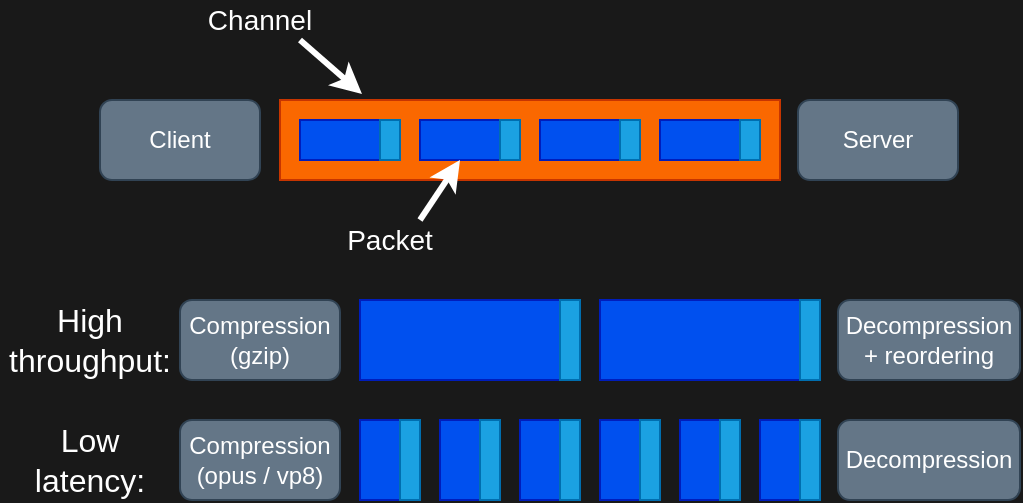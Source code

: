 <mxfile version="12.2.6" type="device" pages="1"><diagram id="EqYDvZ5PVJndbxkUcBEP" name="Page-1"><mxGraphModel dx="772" dy="514" grid="1" gridSize="10" guides="1" tooltips="1" connect="1" arrows="1" fold="1" page="1" pageScale="1" pageWidth="850" pageHeight="1100" background="#191919" math="0" shadow="0"><root><mxCell id="0"/><mxCell id="1" parent="0"/><mxCell id="OvQtA2lafo5px3Sh8ijn-1" value="Client" style="rounded=1;whiteSpace=wrap;html=1;fillColor=#647687;strokeColor=#314354;fontColor=#ffffff;" vertex="1" parent="1"><mxGeometry x="120" y="80" width="80" height="40" as="geometry"/></mxCell><mxCell id="OvQtA2lafo5px3Sh8ijn-2" value="Server" style="rounded=1;whiteSpace=wrap;html=1;fillColor=#647687;strokeColor=#314354;fontColor=#ffffff;" vertex="1" parent="1"><mxGeometry x="469" y="80" width="80" height="40" as="geometry"/></mxCell><mxCell id="OvQtA2lafo5px3Sh8ijn-4" value="" style="rounded=0;whiteSpace=wrap;html=1;fillColor=#fa6800;strokeColor=#C73500;fontColor=#ffffff;" vertex="1" parent="1"><mxGeometry x="210" y="80" width="250" height="40" as="geometry"/></mxCell><mxCell id="OvQtA2lafo5px3Sh8ijn-6" value="" style="rounded=0;whiteSpace=wrap;html=1;fillColor=#0050ef;strokeColor=#001DBC;fontColor=#ffffff;" vertex="1" parent="1"><mxGeometry x="250" y="180" width="100" height="40" as="geometry"/></mxCell><mxCell id="OvQtA2lafo5px3Sh8ijn-7" value="" style="rounded=0;whiteSpace=wrap;html=1;fillColor=#1ba1e2;strokeColor=#006EAF;fontColor=#ffffff;" vertex="1" parent="1"><mxGeometry x="350" y="180" width="10" height="40" as="geometry"/></mxCell><mxCell id="OvQtA2lafo5px3Sh8ijn-8" value="" style="rounded=0;whiteSpace=wrap;html=1;fillColor=#0050ef;strokeColor=#001DBC;fontColor=#ffffff;" vertex="1" parent="1"><mxGeometry x="220" y="90" width="40" height="20" as="geometry"/></mxCell><mxCell id="OvQtA2lafo5px3Sh8ijn-9" value="" style="rounded=0;whiteSpace=wrap;html=1;fillColor=#1ba1e2;strokeColor=#006EAF;fontColor=#ffffff;" vertex="1" parent="1"><mxGeometry x="260" y="90" width="10" height="20" as="geometry"/></mxCell><mxCell id="OvQtA2lafo5px3Sh8ijn-10" value="" style="rounded=0;whiteSpace=wrap;html=1;fillColor=#0050ef;strokeColor=#001DBC;fontColor=#ffffff;" vertex="1" parent="1"><mxGeometry x="280" y="90" width="40" height="20" as="geometry"/></mxCell><mxCell id="OvQtA2lafo5px3Sh8ijn-11" value="" style="rounded=0;whiteSpace=wrap;html=1;fillColor=#1ba1e2;strokeColor=#006EAF;fontColor=#ffffff;" vertex="1" parent="1"><mxGeometry x="320" y="90" width="10" height="20" as="geometry"/></mxCell><mxCell id="OvQtA2lafo5px3Sh8ijn-12" value="" style="rounded=0;whiteSpace=wrap;html=1;fillColor=#0050ef;strokeColor=#001DBC;fontColor=#ffffff;" vertex="1" parent="1"><mxGeometry x="340" y="90" width="40" height="20" as="geometry"/></mxCell><mxCell id="OvQtA2lafo5px3Sh8ijn-13" value="" style="rounded=0;whiteSpace=wrap;html=1;fillColor=#1ba1e2;strokeColor=#006EAF;fontColor=#ffffff;" vertex="1" parent="1"><mxGeometry x="380" y="90" width="10" height="20" as="geometry"/></mxCell><mxCell id="OvQtA2lafo5px3Sh8ijn-14" value="" style="rounded=0;whiteSpace=wrap;html=1;fillColor=#0050ef;strokeColor=#001DBC;fontColor=#ffffff;" vertex="1" parent="1"><mxGeometry x="400" y="90" width="40" height="20" as="geometry"/></mxCell><mxCell id="OvQtA2lafo5px3Sh8ijn-15" value="" style="rounded=0;whiteSpace=wrap;html=1;fillColor=#1ba1e2;strokeColor=#006EAF;fontColor=#ffffff;" vertex="1" parent="1"><mxGeometry x="440" y="90" width="10" height="20" as="geometry"/></mxCell><mxCell id="OvQtA2lafo5px3Sh8ijn-16" value="" style="endArrow=classic;html=1;strokeWidth=3;strokeColor=#FFFFFF;entryX=0.164;entryY=-0.075;entryDx=0;entryDy=0;entryPerimeter=0;" edge="1" parent="1" target="OvQtA2lafo5px3Sh8ijn-4"><mxGeometry width="50" height="50" relative="1" as="geometry"><mxPoint x="220" y="50" as="sourcePoint"/><mxPoint x="250" y="70" as="targetPoint"/></mxGeometry></mxCell><mxCell id="OvQtA2lafo5px3Sh8ijn-17" value="Channel" style="text;html=1;strokeColor=none;fillColor=none;align=center;verticalAlign=middle;whiteSpace=wrap;rounded=0;fontColor=#FFFFFF;fontSize=14;" vertex="1" parent="1"><mxGeometry x="175" y="30" width="50" height="20" as="geometry"/></mxCell><mxCell id="OvQtA2lafo5px3Sh8ijn-18" value="" style="endArrow=classic;html=1;strokeWidth=3;strokeColor=#FFFFFF;entryX=0.5;entryY=1;entryDx=0;entryDy=0;" edge="1" parent="1" target="OvQtA2lafo5px3Sh8ijn-10"><mxGeometry width="50" height="50" relative="1" as="geometry"><mxPoint x="280" y="140" as="sourcePoint"/><mxPoint x="260" y="80" as="targetPoint"/></mxGeometry></mxCell><mxCell id="OvQtA2lafo5px3Sh8ijn-19" value="Packet" style="text;html=1;strokeColor=none;fillColor=none;align=center;verticalAlign=middle;whiteSpace=wrap;rounded=0;fontColor=#FFFFFF;fontSize=14;" vertex="1" parent="1"><mxGeometry x="240" y="140" width="50" height="20" as="geometry"/></mxCell><mxCell id="OvQtA2lafo5px3Sh8ijn-23" value="High throughput:" style="text;html=1;strokeColor=none;fillColor=none;align=center;verticalAlign=middle;whiteSpace=wrap;rounded=0;fontColor=#FFFFFF;fontSize=16;" vertex="1" parent="1"><mxGeometry x="70" y="180" width="90" height="40" as="geometry"/></mxCell><mxCell id="OvQtA2lafo5px3Sh8ijn-26" value="Low latency:" style="text;html=1;strokeColor=none;fillColor=none;align=center;verticalAlign=middle;whiteSpace=wrap;rounded=0;fontColor=#FFFFFF;fontSize=16;" vertex="1" parent="1"><mxGeometry x="70" y="240" width="90" height="40" as="geometry"/></mxCell><mxCell id="OvQtA2lafo5px3Sh8ijn-30" value="" style="rounded=0;whiteSpace=wrap;html=1;fillColor=#0050ef;strokeColor=#001DBC;fontColor=#ffffff;" vertex="1" parent="1"><mxGeometry x="250" y="240" width="20" height="40" as="geometry"/></mxCell><mxCell id="OvQtA2lafo5px3Sh8ijn-31" value="" style="rounded=0;whiteSpace=wrap;html=1;fillColor=#1ba1e2;strokeColor=#006EAF;fontColor=#ffffff;" vertex="1" parent="1"><mxGeometry x="270" y="240" width="10" height="40" as="geometry"/></mxCell><mxCell id="OvQtA2lafo5px3Sh8ijn-32" value="" style="rounded=0;whiteSpace=wrap;html=1;fillColor=#0050ef;strokeColor=#001DBC;fontColor=#ffffff;" vertex="1" parent="1"><mxGeometry x="290" y="240" width="20" height="40" as="geometry"/></mxCell><mxCell id="OvQtA2lafo5px3Sh8ijn-33" value="" style="rounded=0;whiteSpace=wrap;html=1;fillColor=#1ba1e2;strokeColor=#006EAF;fontColor=#ffffff;" vertex="1" parent="1"><mxGeometry x="310" y="240" width="10" height="40" as="geometry"/></mxCell><mxCell id="OvQtA2lafo5px3Sh8ijn-34" value="" style="rounded=0;whiteSpace=wrap;html=1;fillColor=#0050ef;strokeColor=#001DBC;fontColor=#ffffff;" vertex="1" parent="1"><mxGeometry x="330" y="240" width="20" height="40" as="geometry"/></mxCell><mxCell id="OvQtA2lafo5px3Sh8ijn-35" value="" style="rounded=0;whiteSpace=wrap;html=1;fillColor=#1ba1e2;strokeColor=#006EAF;fontColor=#ffffff;" vertex="1" parent="1"><mxGeometry x="350" y="240" width="10" height="40" as="geometry"/></mxCell><mxCell id="OvQtA2lafo5px3Sh8ijn-36" value="" style="rounded=0;whiteSpace=wrap;html=1;fillColor=#0050ef;strokeColor=#001DBC;fontColor=#ffffff;" vertex="1" parent="1"><mxGeometry x="370" y="240" width="20" height="40" as="geometry"/></mxCell><mxCell id="OvQtA2lafo5px3Sh8ijn-37" value="" style="rounded=0;whiteSpace=wrap;html=1;fillColor=#1ba1e2;strokeColor=#006EAF;fontColor=#ffffff;" vertex="1" parent="1"><mxGeometry x="390" y="240" width="10" height="40" as="geometry"/></mxCell><mxCell id="OvQtA2lafo5px3Sh8ijn-38" value="" style="rounded=0;whiteSpace=wrap;html=1;fillColor=#0050ef;strokeColor=#001DBC;fontColor=#ffffff;" vertex="1" parent="1"><mxGeometry x="410" y="240" width="20" height="40" as="geometry"/></mxCell><mxCell id="OvQtA2lafo5px3Sh8ijn-39" value="" style="rounded=0;whiteSpace=wrap;html=1;fillColor=#1ba1e2;strokeColor=#006EAF;fontColor=#ffffff;" vertex="1" parent="1"><mxGeometry x="430" y="240" width="10" height="40" as="geometry"/></mxCell><mxCell id="OvQtA2lafo5px3Sh8ijn-40" value="" style="rounded=0;whiteSpace=wrap;html=1;fillColor=#0050ef;strokeColor=#001DBC;fontColor=#ffffff;" vertex="1" parent="1"><mxGeometry x="450" y="240" width="20" height="40" as="geometry"/></mxCell><mxCell id="OvQtA2lafo5px3Sh8ijn-41" value="" style="rounded=0;whiteSpace=wrap;html=1;fillColor=#1ba1e2;strokeColor=#006EAF;fontColor=#ffffff;" vertex="1" parent="1"><mxGeometry x="470" y="240" width="10" height="40" as="geometry"/></mxCell><mxCell id="OvQtA2lafo5px3Sh8ijn-42" value="" style="rounded=0;whiteSpace=wrap;html=1;fillColor=#0050ef;strokeColor=#001DBC;fontColor=#ffffff;" vertex="1" parent="1"><mxGeometry x="370" y="180" width="100" height="40" as="geometry"/></mxCell><mxCell id="OvQtA2lafo5px3Sh8ijn-43" value="" style="rounded=0;whiteSpace=wrap;html=1;fillColor=#1ba1e2;strokeColor=#006EAF;fontColor=#ffffff;" vertex="1" parent="1"><mxGeometry x="470" y="180" width="10" height="40" as="geometry"/></mxCell><mxCell id="OvQtA2lafo5px3Sh8ijn-44" value="Compression (gzip)" style="rounded=1;whiteSpace=wrap;html=1;fillColor=#647687;strokeColor=#314354;fontColor=#ffffff;" vertex="1" parent="1"><mxGeometry x="160" y="180" width="80" height="40" as="geometry"/></mxCell><mxCell id="OvQtA2lafo5px3Sh8ijn-45" value="Compression (opus / vp8)" style="rounded=1;whiteSpace=wrap;html=1;fillColor=#647687;strokeColor=#314354;fontColor=#ffffff;" vertex="1" parent="1"><mxGeometry x="160" y="240" width="80" height="40" as="geometry"/></mxCell><mxCell id="OvQtA2lafo5px3Sh8ijn-46" value="Decompression + reordering" style="rounded=1;whiteSpace=wrap;html=1;fillColor=#647687;strokeColor=#314354;fontColor=#ffffff;" vertex="1" parent="1"><mxGeometry x="489" y="180" width="91" height="40" as="geometry"/></mxCell><mxCell id="OvQtA2lafo5px3Sh8ijn-47" value="Decompression" style="rounded=1;whiteSpace=wrap;html=1;fillColor=#647687;strokeColor=#314354;fontColor=#ffffff;" vertex="1" parent="1"><mxGeometry x="489" y="240" width="91" height="40" as="geometry"/></mxCell></root></mxGraphModel></diagram></mxfile>